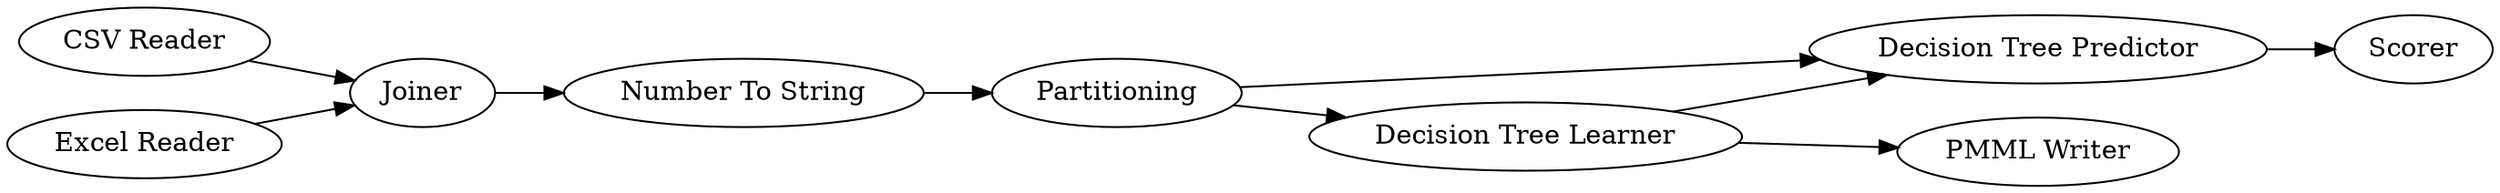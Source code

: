 digraph {
	61 [label=Partitioning]
	65 [label="Decision Tree Predictor"]
	101 [label="Decision Tree Learner"]
	105 [label="Number To String"]
	107 [label=Scorer]
	109 [label="PMML Writer"]
	111 [label="CSV Reader"]
	112 [label="Excel Reader"]
	113 [label=Joiner]
	61 -> 101
	61 -> 65
	65 -> 107
	101 -> 65
	101 -> 109
	105 -> 61
	111 -> 113
	112 -> 113
	113 -> 105
	rankdir=LR
}
